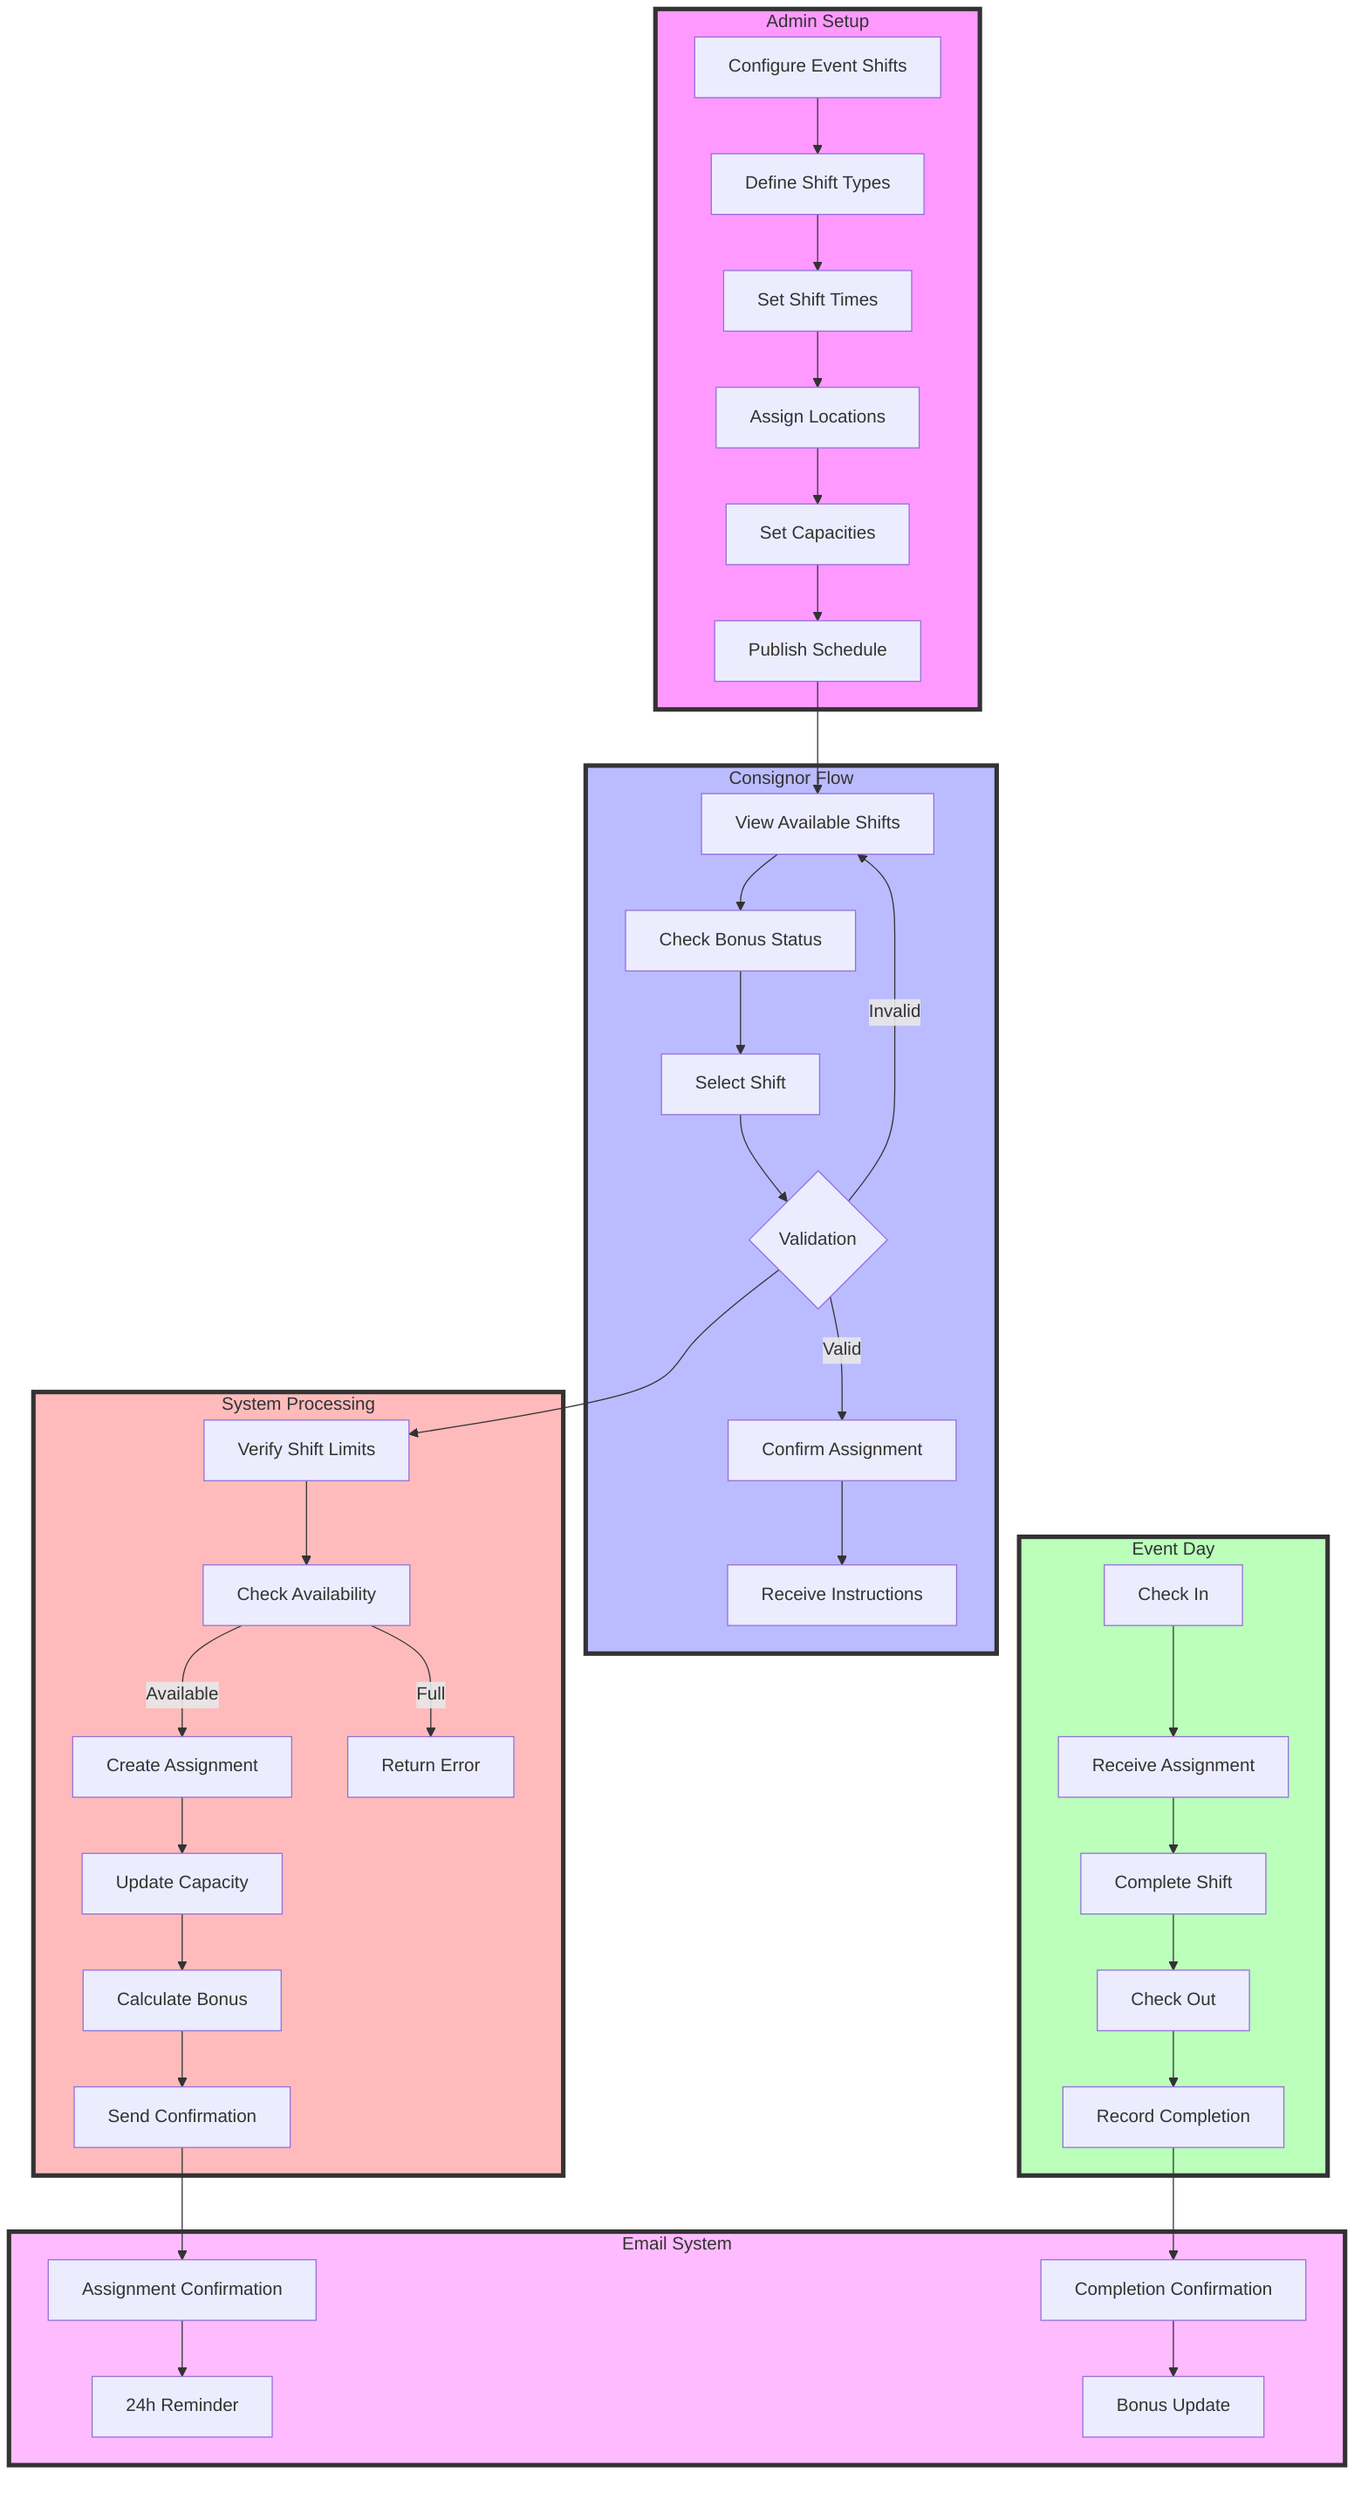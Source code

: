 flowchart TD
    subgraph Admin[Admin Setup]
        A1[Configure Event Shifts] --> A2[Define Shift Types]
        A2 --> A3[Set Shift Times]
        A3 --> A4[Assign Locations]
        A4 --> A5[Set Capacities]
        A5 --> A6[Publish Schedule]
    end

    subgraph Consignor[Consignor Flow]
        B1[View Available Shifts] --> B2[Check Bonus Status]
        B2 --> B3[Select Shift]
        B3 --> B4{Validation}
        B4 -->|Valid| B5[Confirm Assignment]
        B4 -->|Invalid| B1
        B5 --> B6[Receive Instructions]
    end

    subgraph Event[Event Day]
        C1[Check In] --> C2[Receive Assignment]
        C2 --> C3[Complete Shift]
        C3 --> C4[Check Out]
        C4 --> C5[Record Completion]
    end

    subgraph System[System Processing]
        D1[Verify Shift Limits] --> D2[Check Availability]
        D2 -->|Available| D3[Create Assignment]
        D2 -->|Full| D7[Return Error]
        D3 --> D4[Update Capacity]
        D4 --> D5[Calculate Bonus]
        D5 --> D6[Send Confirmation]
    end

    subgraph Notifications[Email System]
        E1[Assignment Confirmation] --> E2[24h Reminder]
        E3[Completion Confirmation] --> E4[Bonus Update]
    end

    A6 --> B1
    B4 --> D1
    D6 --> E1
    C5 --> E3
    
    style Admin fill:#f9f,stroke:#333,stroke-width:4px
    style Consignor fill:#bbf,stroke:#333,stroke-width:4px
    style Event fill:#bfb,stroke:#333,stroke-width:4px
    style System fill:#fbb,stroke:#333,stroke-width:4px
    style Notifications fill:#fbf,stroke:#333,stroke-width:4px
